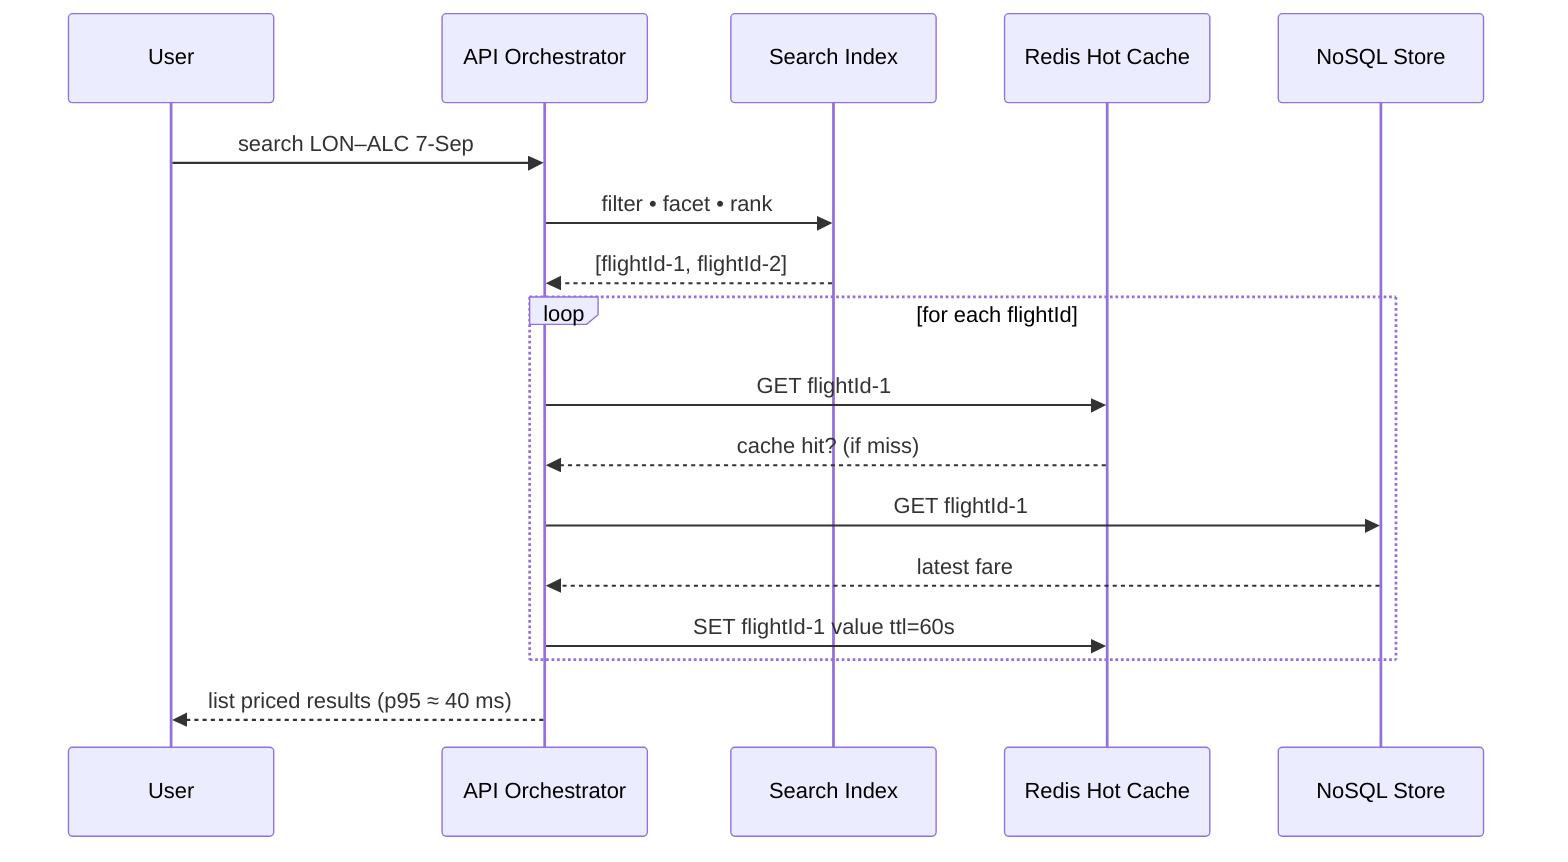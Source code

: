 sequenceDiagram
  participant U as User
  participant API as API Orchestrator
  participant IDX as Search Index
  participant R as Redis Hot Cache
  participant N as NoSQL Store

  U->>API: search LON–ALC 7-Sep
  API->>IDX: filter • facet • rank
  IDX-->>API: [flightId-1, flightId-2]
  loop for each flightId
    API->>R: GET flightId-1
    R-->>API: cache hit? (if miss)
    API->>N: GET flightId-1
    N-->>API: latest fare
    API->>R: SET flightId-1 value ttl=60s
  end
  API-->>U: list priced results (p95 ≈ 40 ms)